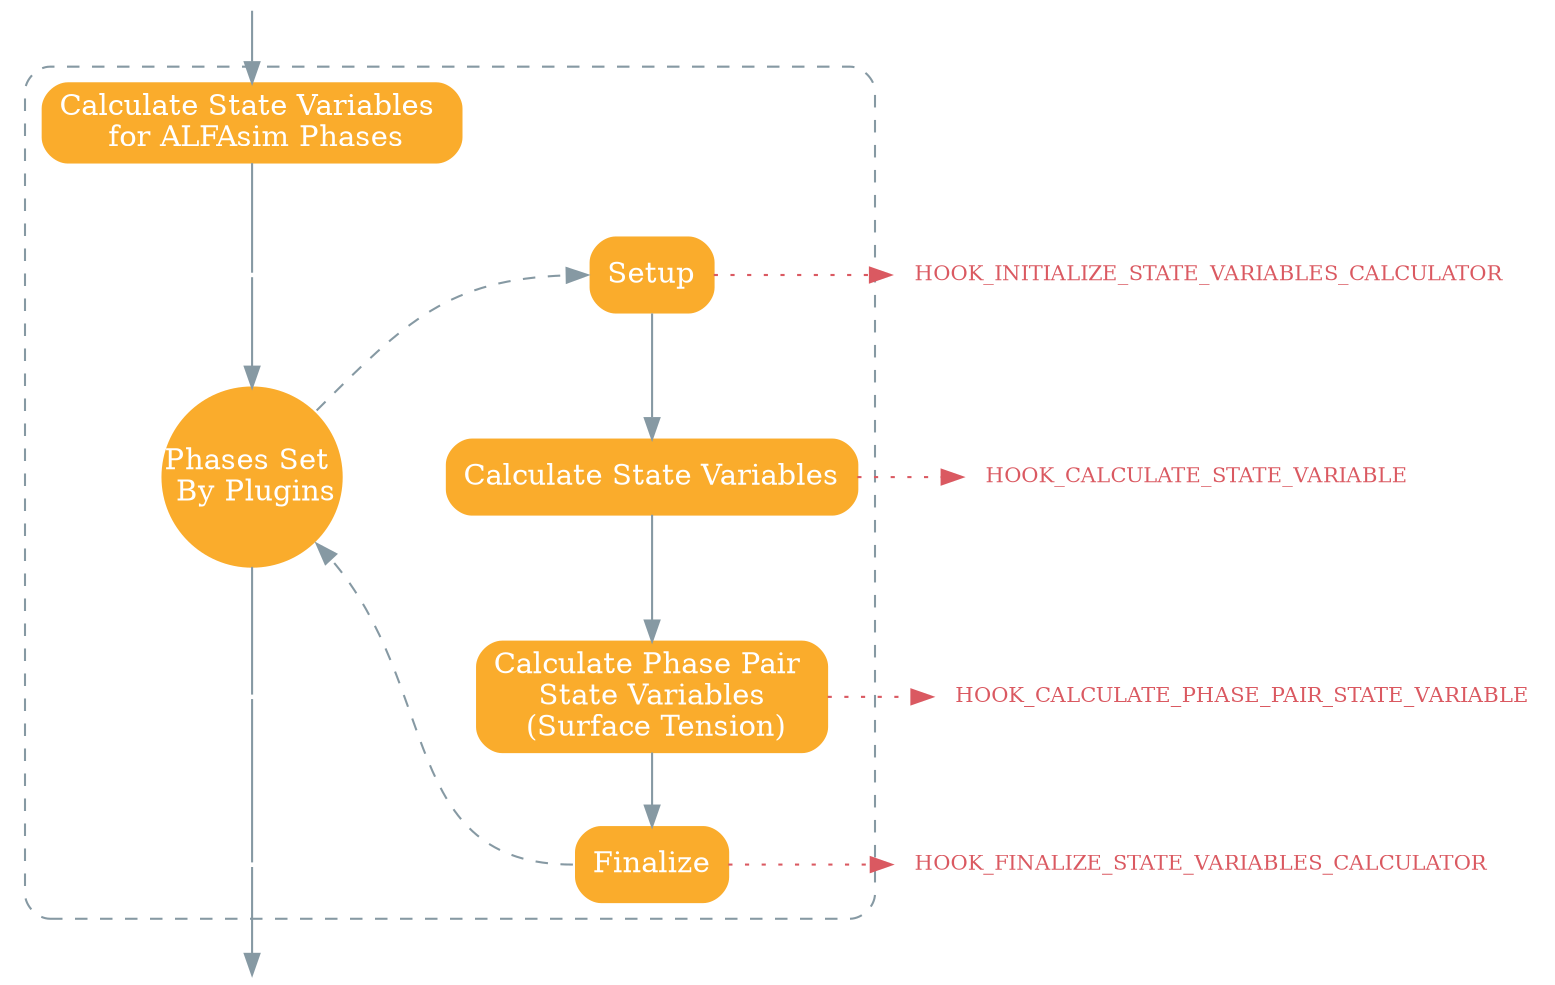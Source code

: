 digraph {
        newrank=true
        nodesep=0.7
        node [fillcolor="#FAAC2C" style="rounded, filled" color="#FAAC2C" fontcolor="#ffffff" shape="rectangular"]
        edge [ color="#8699A3" fontcolor="#2c3e50" ]

        node_1 [label="Calculate State Variables \n for ALFAsim Phases"]
        node_2 [label="Setup"]
        node_3 [label="Calculate State Variables"]
        node_4 [label="Calculate Phase Pair \n State Variables \n (Surface Tension)"]
        node_5 [label="Finalize"]

        loop_1 [fixedsize=true, label="Phases Set \n By Plugins", width="1.2", shape="circle"]

        node [shape=point style=invis width=0]
        invisible_init
        invisible_end
        invisible_1
        invisible_2
        invisible_3

        node[peripheries="0" shape="cds", color="#DA5961",  fontcolor="#DA5961" , style="" target="_top" fontsize=10]
        hook_initialize_state_variables_calculator [label=" HOOK_INITIALIZE_STATE_VARIABLES_CALCULATOR" URL="../plugins/06_solver_hooks.html#alfasim_sdk._internal.hook_specs.initialize_state_variables_calculator"]
        hook_calculate_state_variable [label=" HOOK_CALCULATE_STATE_VARIABLE", URL="../plugins/06_solver_hooks.html#alfasim_sdk._internal.hook_specs.calculate_state_variable"]
        hook_calculate_phase_pair_state_variable [label=" HOOK_CALCULATE_PHASE_PAIR_STATE_VARIABLE", URL="../plugins/06_solver_hooks.html#alfasim_sdk._internal.hook_specs.calculate_phase_pair_state_variable"]
        hook_finalize_state_variables_calculator [label=" HOOK_FINALIZE_STATE_VARIABLES_CALCULATOR" URL="../plugins/06_solver_hooks.html#alfasim_sdk._internal.hook_specs.finalize_state_variables_calculator"]

        {rank = same   node_2   hook_initialize_state_variables_calculator   }
        {rank = same   node_3   hook_calculate_state_variable   }
        {rank = same   node_4   hook_calculate_phase_pair_state_variable}
        {rank = same   node_5   hook_finalize_state_variables_calculator   }
        {rank=same loop_1 node_3}

        invisible_init -> node_1

        subgraph cluster1{
            label=""
            labeljust="l"
            style="rounded, dashed"
            color="#8699A3"

            node_2->node_3->node_4->node_5 [weight=9999]
            loop_1:ne -> node_2:w [style=dashed]
            node_5:w -> loop_1:se    [style=dashed]

            invisible_1 -> loop_1 [weight=9999]

            edge[arrowhead=none style=normal]
            node_1 -> invisible_1 [weight=9999]
            loop_1 -> invisible_2
            invisible_2 -> invisible_3
        }

        invisible_3 -> invisible_end

        edge[constraint=false, style=dotted, color="#DA5961"]
        node_2 -> hook_initialize_state_variables_calculator
        node_3 -> hook_calculate_state_variable
        node_4 -> hook_calculate_phase_pair_state_variable
        node_5 -> hook_finalize_state_variables_calculator

    }
